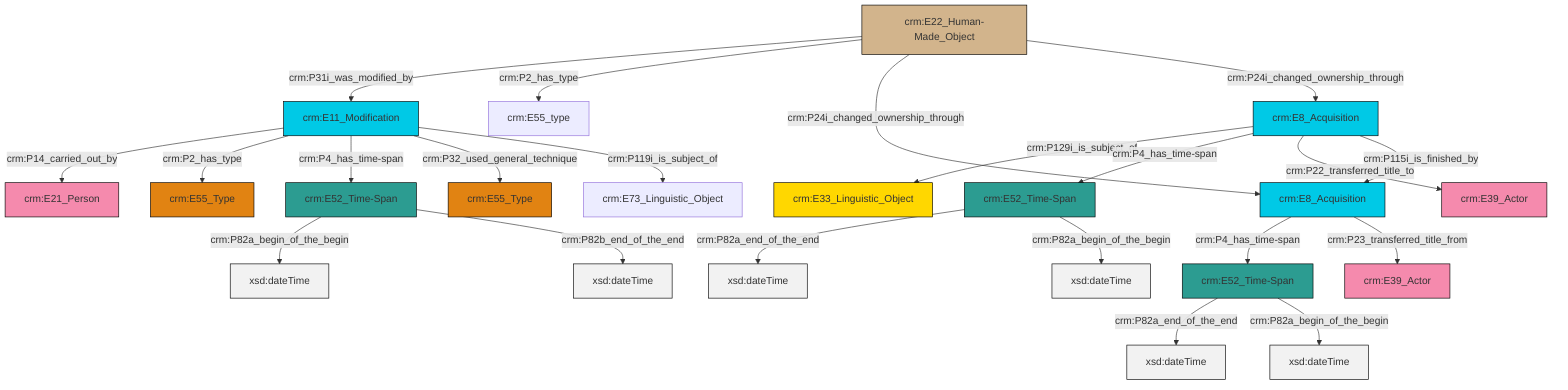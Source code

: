 graph TD
classDef Literal fill:#f2f2f2,stroke:#000000;
classDef CRM_Entity fill:#FFFFFF,stroke:#000000;
classDef Temporal_Entity fill:#00C9E6, stroke:#000000;
classDef Type fill:#E18312, stroke:#000000;
classDef Time-Span fill:#2C9C91, stroke:#000000;
classDef Appellation fill:#FFEB7F, stroke:#000000;
classDef Place fill:#008836, stroke:#000000;
classDef Persistent_Item fill:#B266B2, stroke:#000000;
classDef Conceptual_Object fill:#FFD700, stroke:#000000;
classDef Physical_Thing fill:#D2B48C, stroke:#000000;
classDef Actor fill:#f58aad, stroke:#000000;
classDef PC_Classes fill:#4ce600, stroke:#000000;
classDef Multi fill:#cccccc,stroke:#000000;

0["crm:E8_Acquisition"]:::Temporal_Entity -->|crm:P129i_is_subject_of| 1["crm:E33_Linguistic_Object"]:::Conceptual_Object
0["crm:E8_Acquisition"]:::Temporal_Entity -->|crm:P4_has_time-span| 2["crm:E52_Time-Span"]:::Time-Span
3["crm:E52_Time-Span"]:::Time-Span -->|crm:P82a_begin_of_the_begin| 4[xsd:dateTime]:::Literal
5["crm:E22_Human-Made_Object"]:::Physical_Thing -->|crm:P31i_was_modified_by| 6["crm:E11_Modification"]:::Temporal_Entity
6["crm:E11_Modification"]:::Temporal_Entity -->|crm:P14_carried_out_by| 7["crm:E21_Person"]:::Actor
6["crm:E11_Modification"]:::Temporal_Entity -->|crm:P2_has_type| 8["crm:E55_Type"]:::Type
12["crm:E52_Time-Span"]:::Time-Span -->|crm:P82a_end_of_the_end| 13[xsd:dateTime]:::Literal
6["crm:E11_Modification"]:::Temporal_Entity -->|crm:P4_has_time-span| 3["crm:E52_Time-Span"]:::Time-Span
2["crm:E52_Time-Span"]:::Time-Span -->|crm:P82a_end_of_the_end| 14[xsd:dateTime]:::Literal
2["crm:E52_Time-Span"]:::Time-Span -->|crm:P82a_begin_of_the_begin| 15[xsd:dateTime]:::Literal
12["crm:E52_Time-Span"]:::Time-Span -->|crm:P82a_begin_of_the_begin| 17[xsd:dateTime]:::Literal
6["crm:E11_Modification"]:::Temporal_Entity -->|crm:P32_used_general_technique| 20["crm:E55_Type"]:::Type
24["crm:E8_Acquisition"]:::Temporal_Entity -->|crm:P4_has_time-span| 12["crm:E52_Time-Span"]:::Time-Span
3["crm:E52_Time-Span"]:::Time-Span -->|crm:P82b_end_of_the_end| 26[xsd:dateTime]:::Literal
24["crm:E8_Acquisition"]:::Temporal_Entity -->|crm:P23_transferred_title_from| 22["crm:E39_Actor"]:::Actor
0["crm:E8_Acquisition"]:::Temporal_Entity -->|crm:P22_transferred_title_to| 29["crm:E39_Actor"]:::Actor
0["crm:E8_Acquisition"]:::Temporal_Entity -->|crm:P115i_is_finished_by| 24["crm:E8_Acquisition"]:::Temporal_Entity
5["crm:E22_Human-Made_Object"]:::Physical_Thing -->|crm:P2_has_type| 10["crm:E55_type"]:::Default
5["crm:E22_Human-Made_Object"]:::Physical_Thing -->|crm:P24i_changed_ownership_through| 24["crm:E8_Acquisition"]:::Temporal_Entity
6["crm:E11_Modification"]:::Temporal_Entity -->|crm:P119i_is_subject_of| 32["crm:E73_Linguistic_Object"]:::Default
5["crm:E22_Human-Made_Object"]:::Physical_Thing -->|crm:P24i_changed_ownership_through| 0["crm:E8_Acquisition"]:::Temporal_Entity